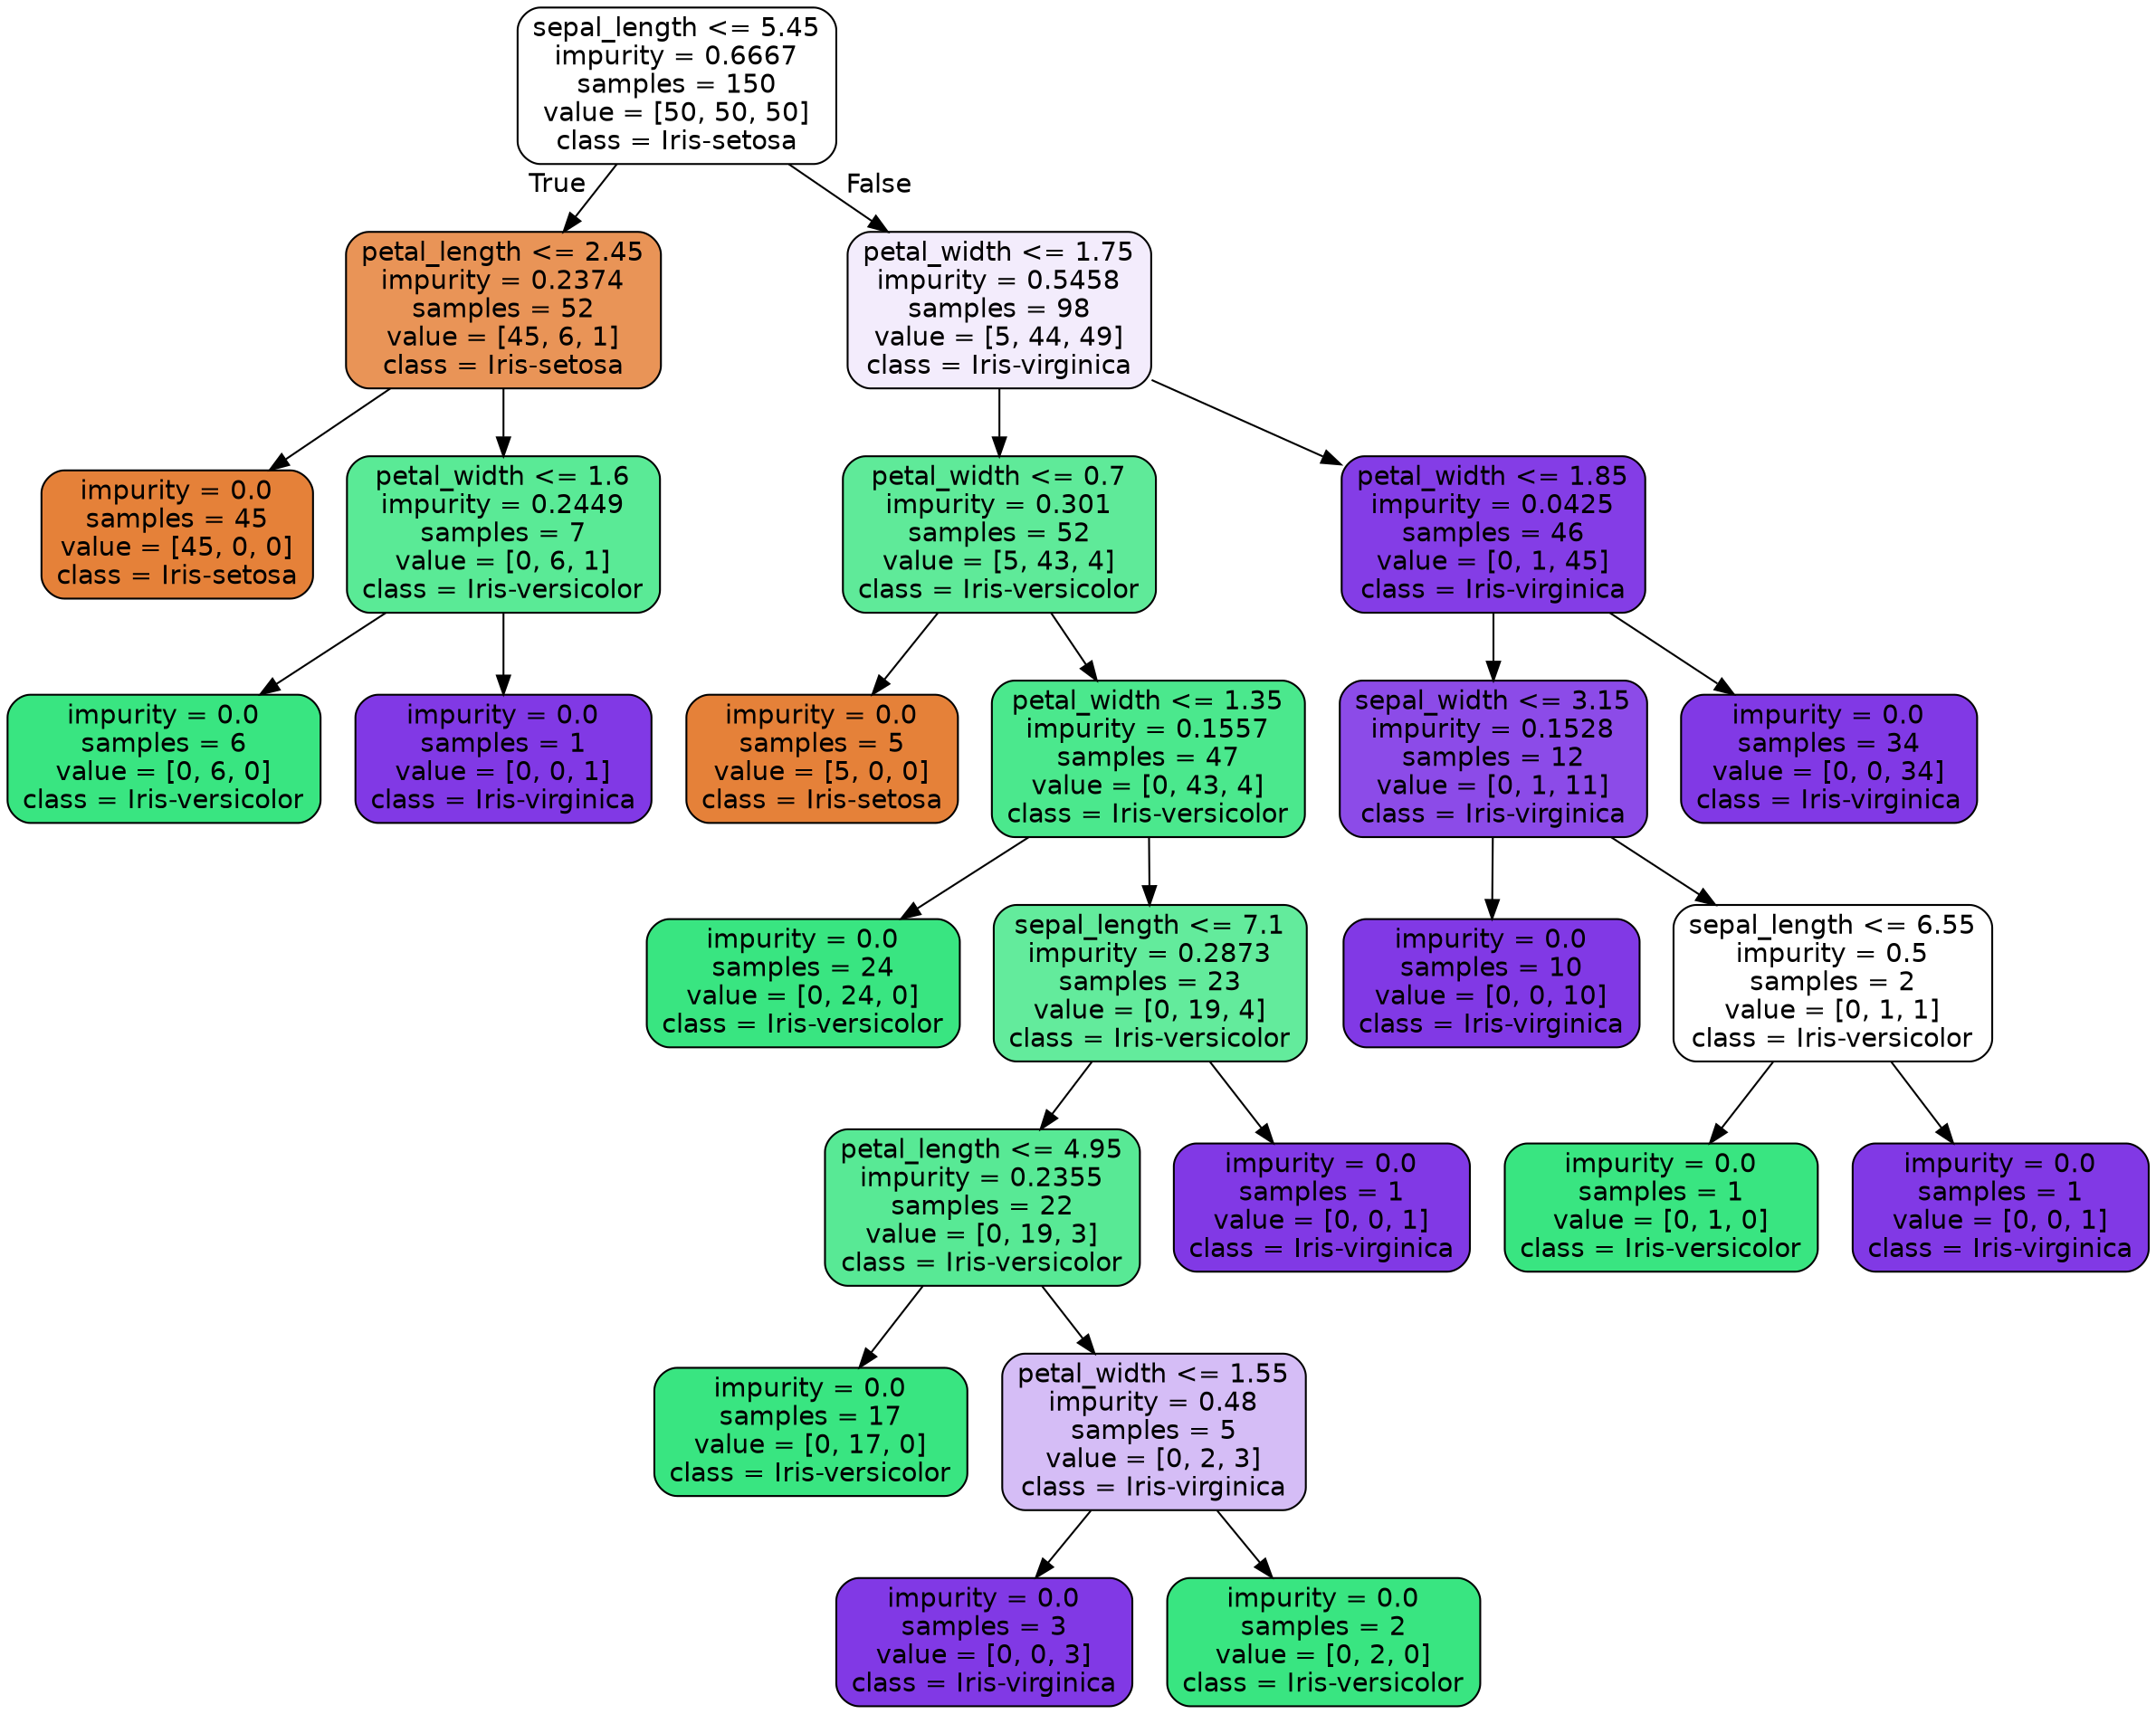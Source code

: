 digraph Tree {
node [shape=box, style="filled, rounded", color="black", fontname=helvetica] ;
edge [fontname=helvetica] ;
0 [label="sepal_length <= 5.45\nimpurity = 0.6667\nsamples = 150\nvalue = [50, 50, 50]\nclass = Iris-setosa", fillcolor="#e5813900"] ;
1 [label="petal_length <= 2.45\nimpurity = 0.2374\nsamples = 52\nvalue = [45, 6, 1]\nclass = Iris-setosa", fillcolor="#e58139d8"] ;
0 -> 1 [labeldistance=2.5, labelangle=45, headlabel="True"] ;
2 [label="impurity = 0.0\nsamples = 45\nvalue = [45, 0, 0]\nclass = Iris-setosa", fillcolor="#e58139ff"] ;
1 -> 2 ;
3 [label="petal_width <= 1.6\nimpurity = 0.2449\nsamples = 7\nvalue = [0, 6, 1]\nclass = Iris-versicolor", fillcolor="#39e581d4"] ;
1 -> 3 ;
4 [label="impurity = 0.0\nsamples = 6\nvalue = [0, 6, 0]\nclass = Iris-versicolor", fillcolor="#39e581ff"] ;
3 -> 4 ;
5 [label="impurity = 0.0\nsamples = 1\nvalue = [0, 0, 1]\nclass = Iris-virginica", fillcolor="#8139e5ff"] ;
3 -> 5 ;
6 [label="petal_width <= 1.75\nimpurity = 0.5458\nsamples = 98\nvalue = [5, 44, 49]\nclass = Iris-virginica", fillcolor="#8139e518"] ;
0 -> 6 [labeldistance=2.5, labelangle=-45, headlabel="False"] ;
7 [label="petal_width <= 0.7\nimpurity = 0.301\nsamples = 52\nvalue = [5, 43, 4]\nclass = Iris-versicolor", fillcolor="#39e581ce"] ;
6 -> 7 ;
8 [label="impurity = 0.0\nsamples = 5\nvalue = [5, 0, 0]\nclass = Iris-setosa", fillcolor="#e58139ff"] ;
7 -> 8 ;
9 [label="petal_width <= 1.35\nimpurity = 0.1557\nsamples = 47\nvalue = [0, 43, 4]\nclass = Iris-versicolor", fillcolor="#39e581e7"] ;
7 -> 9 ;
10 [label="impurity = 0.0\nsamples = 24\nvalue = [0, 24, 0]\nclass = Iris-versicolor", fillcolor="#39e581ff"] ;
9 -> 10 ;
11 [label="sepal_length <= 7.1\nimpurity = 0.2873\nsamples = 23\nvalue = [0, 19, 4]\nclass = Iris-versicolor", fillcolor="#39e581c9"] ;
9 -> 11 ;
12 [label="petal_length <= 4.95\nimpurity = 0.2355\nsamples = 22\nvalue = [0, 19, 3]\nclass = Iris-versicolor", fillcolor="#39e581d7"] ;
11 -> 12 ;
13 [label="impurity = 0.0\nsamples = 17\nvalue = [0, 17, 0]\nclass = Iris-versicolor", fillcolor="#39e581ff"] ;
12 -> 13 ;
14 [label="petal_width <= 1.55\nimpurity = 0.48\nsamples = 5\nvalue = [0, 2, 3]\nclass = Iris-virginica", fillcolor="#8139e555"] ;
12 -> 14 ;
15 [label="impurity = 0.0\nsamples = 3\nvalue = [0, 0, 3]\nclass = Iris-virginica", fillcolor="#8139e5ff"] ;
14 -> 15 ;
16 [label="impurity = 0.0\nsamples = 2\nvalue = [0, 2, 0]\nclass = Iris-versicolor", fillcolor="#39e581ff"] ;
14 -> 16 ;
17 [label="impurity = 0.0\nsamples = 1\nvalue = [0, 0, 1]\nclass = Iris-virginica", fillcolor="#8139e5ff"] ;
11 -> 17 ;
18 [label="petal_width <= 1.85\nimpurity = 0.0425\nsamples = 46\nvalue = [0, 1, 45]\nclass = Iris-virginica", fillcolor="#8139e5f9"] ;
6 -> 18 ;
19 [label="sepal_width <= 3.15\nimpurity = 0.1528\nsamples = 12\nvalue = [0, 1, 11]\nclass = Iris-virginica", fillcolor="#8139e5e8"] ;
18 -> 19 ;
20 [label="impurity = 0.0\nsamples = 10\nvalue = [0, 0, 10]\nclass = Iris-virginica", fillcolor="#8139e5ff"] ;
19 -> 20 ;
21 [label="sepal_length <= 6.55\nimpurity = 0.5\nsamples = 2\nvalue = [0, 1, 1]\nclass = Iris-versicolor", fillcolor="#39e58100"] ;
19 -> 21 ;
22 [label="impurity = 0.0\nsamples = 1\nvalue = [0, 1, 0]\nclass = Iris-versicolor", fillcolor="#39e581ff"] ;
21 -> 22 ;
23 [label="impurity = 0.0\nsamples = 1\nvalue = [0, 0, 1]\nclass = Iris-virginica", fillcolor="#8139e5ff"] ;
21 -> 23 ;
24 [label="impurity = 0.0\nsamples = 34\nvalue = [0, 0, 34]\nclass = Iris-virginica", fillcolor="#8139e5ff"] ;
18 -> 24 ;
}